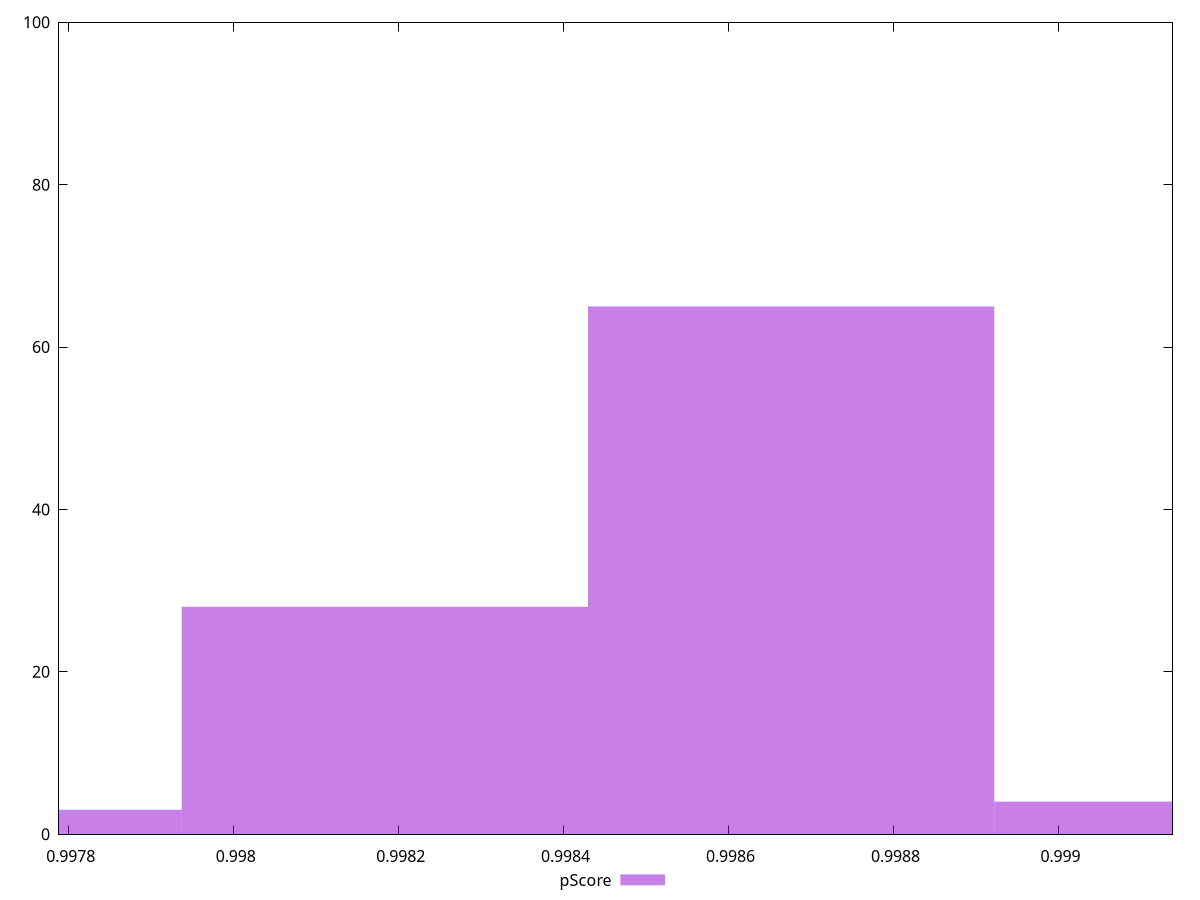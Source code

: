 reset

$pScore <<EOF
0.9991686030318692 4
0.9981832296560981 28
0.9986759163439836 65
0.9976905429682125 3
EOF

set key outside below
set boxwidth 0.000492686687885537
set xrange [0.9977881132446864:0.9991383283183819]
set yrange [0:100]
set trange [0:100]
set style fill transparent solid 0.5 noborder
set terminal svg size 640, 490 enhanced background rgb 'white'
set output "reports/report_00031_2021-02-24T23-18-18.084Z/mainthread-work-breakdown/samples/agenda/pScore/histogram.svg"

plot $pScore title "pScore" with boxes

reset
